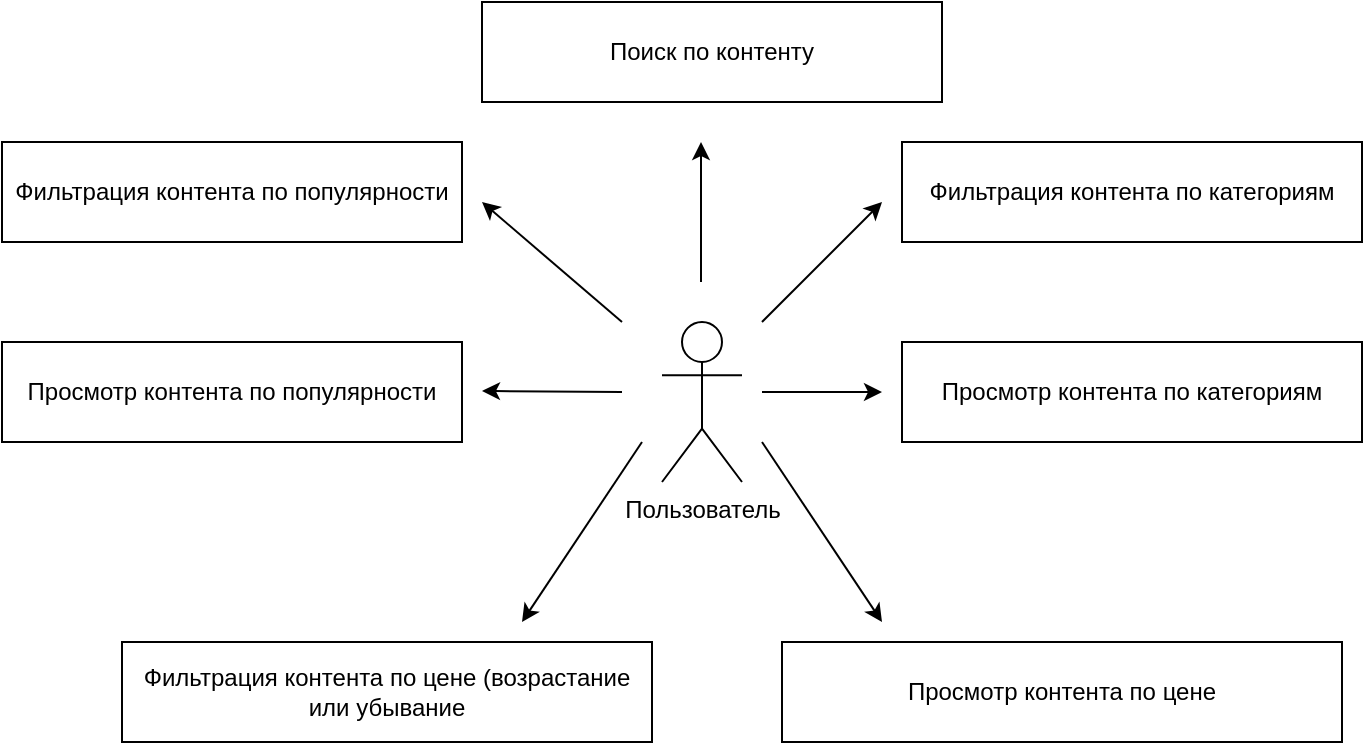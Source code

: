 <mxfile version="21.7.5" type="device">
  <diagram name="Страница — 1" id="5GhnEZ0GhOM9HnMMlCDO">
    <mxGraphModel dx="1434" dy="790" grid="1" gridSize="10" guides="1" tooltips="1" connect="1" arrows="1" fold="1" page="1" pageScale="1" pageWidth="827" pageHeight="1169" math="0" shadow="0">
      <root>
        <mxCell id="0" />
        <mxCell id="1" parent="0" />
        <mxCell id="AeEtlu6i-WRHQ5X1fALI-1" value="Пользователь" style="shape=umlActor;verticalLabelPosition=bottom;verticalAlign=top;html=1;outlineConnect=0;" vertex="1" parent="1">
          <mxGeometry x="400" y="310" width="40" height="80" as="geometry" />
        </mxCell>
        <mxCell id="AeEtlu6i-WRHQ5X1fALI-8" value="Просмотр контента по категориям" style="rounded=0;whiteSpace=wrap;html=1;" vertex="1" parent="1">
          <mxGeometry x="520" y="320" width="230" height="50" as="geometry" />
        </mxCell>
        <mxCell id="AeEtlu6i-WRHQ5X1fALI-9" value="" style="endArrow=classic;html=1;rounded=0;" edge="1" parent="1">
          <mxGeometry width="50" height="50" relative="1" as="geometry">
            <mxPoint x="450" y="345" as="sourcePoint" />
            <mxPoint x="510" y="345" as="targetPoint" />
          </mxGeometry>
        </mxCell>
        <mxCell id="AeEtlu6i-WRHQ5X1fALI-10" value="Просмотр контента по популярности" style="rounded=0;whiteSpace=wrap;html=1;" vertex="1" parent="1">
          <mxGeometry x="70" y="320" width="230" height="50" as="geometry" />
        </mxCell>
        <mxCell id="AeEtlu6i-WRHQ5X1fALI-11" value="" style="endArrow=classic;html=1;rounded=0;" edge="1" parent="1">
          <mxGeometry width="50" height="50" relative="1" as="geometry">
            <mxPoint x="380" y="345" as="sourcePoint" />
            <mxPoint x="310" y="344.5" as="targetPoint" />
          </mxGeometry>
        </mxCell>
        <mxCell id="AeEtlu6i-WRHQ5X1fALI-12" value="Просмотр контента по цене" style="rounded=0;whiteSpace=wrap;html=1;" vertex="1" parent="1">
          <mxGeometry x="460" y="470" width="280" height="50" as="geometry" />
        </mxCell>
        <mxCell id="AeEtlu6i-WRHQ5X1fALI-13" value="" style="endArrow=classic;html=1;rounded=0;" edge="1" parent="1">
          <mxGeometry width="50" height="50" relative="1" as="geometry">
            <mxPoint x="390" y="370" as="sourcePoint" />
            <mxPoint x="330" y="460" as="targetPoint" />
          </mxGeometry>
        </mxCell>
        <mxCell id="AeEtlu6i-WRHQ5X1fALI-14" value="Фильтрация контента по категориям" style="rounded=0;whiteSpace=wrap;html=1;" vertex="1" parent="1">
          <mxGeometry x="520" y="220" width="230" height="50" as="geometry" />
        </mxCell>
        <mxCell id="AeEtlu6i-WRHQ5X1fALI-15" value="Фильтрация контента по популярности" style="rounded=0;whiteSpace=wrap;html=1;" vertex="1" parent="1">
          <mxGeometry x="70" y="220" width="230" height="50" as="geometry" />
        </mxCell>
        <mxCell id="AeEtlu6i-WRHQ5X1fALI-16" value="" style="endArrow=classic;html=1;rounded=0;" edge="1" parent="1">
          <mxGeometry width="50" height="50" relative="1" as="geometry">
            <mxPoint x="380" y="310" as="sourcePoint" />
            <mxPoint x="310" y="250" as="targetPoint" />
          </mxGeometry>
        </mxCell>
        <mxCell id="AeEtlu6i-WRHQ5X1fALI-17" value="" style="endArrow=classic;html=1;rounded=0;" edge="1" parent="1">
          <mxGeometry width="50" height="50" relative="1" as="geometry">
            <mxPoint x="450" y="310" as="sourcePoint" />
            <mxPoint x="510" y="250" as="targetPoint" />
          </mxGeometry>
        </mxCell>
        <mxCell id="AeEtlu6i-WRHQ5X1fALI-18" value="Фильтрация контента по цене (возрастание или убывание" style="rounded=0;whiteSpace=wrap;html=1;" vertex="1" parent="1">
          <mxGeometry x="130" y="470" width="265" height="50" as="geometry" />
        </mxCell>
        <mxCell id="AeEtlu6i-WRHQ5X1fALI-20" value="" style="endArrow=classic;html=1;rounded=0;" edge="1" parent="1">
          <mxGeometry width="50" height="50" relative="1" as="geometry">
            <mxPoint x="450" y="370" as="sourcePoint" />
            <mxPoint x="510" y="460" as="targetPoint" />
          </mxGeometry>
        </mxCell>
        <mxCell id="AeEtlu6i-WRHQ5X1fALI-21" value="" style="endArrow=classic;html=1;rounded=0;" edge="1" parent="1">
          <mxGeometry width="50" height="50" relative="1" as="geometry">
            <mxPoint x="419.5" y="290" as="sourcePoint" />
            <mxPoint x="419.5" y="220" as="targetPoint" />
          </mxGeometry>
        </mxCell>
        <mxCell id="AeEtlu6i-WRHQ5X1fALI-23" value="Поиск по контенту" style="rounded=0;whiteSpace=wrap;html=1;" vertex="1" parent="1">
          <mxGeometry x="310" y="150" width="230" height="50" as="geometry" />
        </mxCell>
      </root>
    </mxGraphModel>
  </diagram>
</mxfile>
